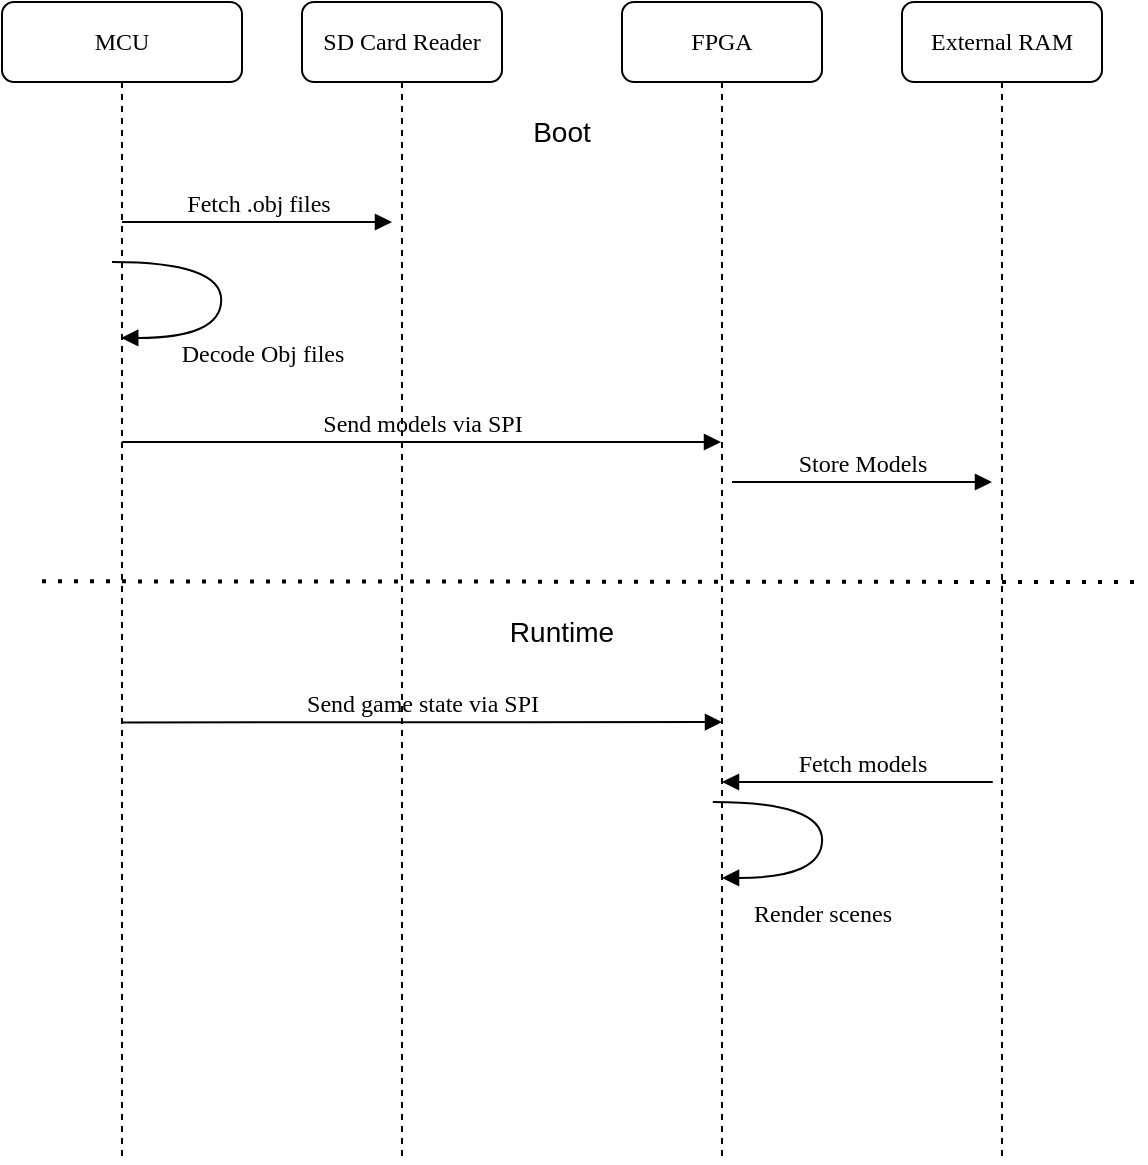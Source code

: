 <mxfile version="24.8.4">
  <diagram name="Page-1" id="13e1069c-82ec-6db2-03f1-153e76fe0fe0">
    <mxGraphModel dx="1120" dy="614" grid="1" gridSize="10" guides="1" tooltips="1" connect="1" arrows="1" fold="1" page="1" pageScale="1" pageWidth="1100" pageHeight="850" background="none" math="0" shadow="0">
      <root>
        <mxCell id="0" />
        <mxCell id="1" parent="0" />
        <mxCell id="7baba1c4bc27f4b0-2" value="SD Card Reader" style="shape=umlLifeline;perimeter=lifelinePerimeter;whiteSpace=wrap;html=1;container=1;collapsible=0;recursiveResize=0;outlineConnect=0;rounded=1;shadow=0;comic=0;labelBackgroundColor=none;strokeWidth=1;fontFamily=Verdana;fontSize=12;align=center;" parent="1" vertex="1">
          <mxGeometry x="240" y="70" width="100" height="580" as="geometry" />
        </mxCell>
        <mxCell id="7baba1c4bc27f4b0-3" value="FPGA" style="shape=umlLifeline;perimeter=lifelinePerimeter;whiteSpace=wrap;html=1;container=1;collapsible=0;recursiveResize=0;outlineConnect=0;rounded=1;shadow=0;comic=0;labelBackgroundColor=none;strokeWidth=1;fontFamily=Verdana;fontSize=12;align=center;" parent="1" vertex="1">
          <mxGeometry x="400" y="70" width="100" height="580" as="geometry" />
        </mxCell>
        <mxCell id="7baba1c4bc27f4b0-17" value="Store Models" style="html=1;verticalAlign=bottom;endArrow=block;labelBackgroundColor=none;fontFamily=Verdana;fontSize=12;edgeStyle=elbowEdgeStyle;elbow=vertical;" parent="7baba1c4bc27f4b0-3" edge="1">
          <mxGeometry relative="1" as="geometry">
            <mxPoint x="55" y="240" as="sourcePoint" />
            <Array as="points">
              <mxPoint x="60" y="240" />
            </Array>
            <mxPoint x="185" y="240" as="targetPoint" />
          </mxGeometry>
        </mxCell>
        <mxCell id="fvFxdr-nXiMd2g-uTpJc-8" value="&lt;div&gt;Render scenes&lt;br&gt;&lt;/div&gt;&lt;div&gt;&lt;br&gt;&lt;/div&gt;" style="html=1;verticalAlign=bottom;endArrow=block;labelBackgroundColor=none;fontFamily=Verdana;fontSize=12;elbow=vertical;edgeStyle=orthogonalEdgeStyle;curved=1;entryX=1;entryY=0.286;entryPerimeter=0;exitX=1.038;exitY=0.345;exitPerimeter=0;" edge="1" parent="7baba1c4bc27f4b0-3">
          <mxGeometry x="0.299" y="42" relative="1" as="geometry">
            <mxPoint x="45.41" y="400.03" as="sourcePoint" />
            <mxPoint x="50.03" y="437.95" as="targetPoint" />
            <Array as="points">
              <mxPoint x="100.03" y="399.93" />
              <mxPoint x="100.03" y="437.93" />
            </Array>
            <mxPoint as="offset" />
          </mxGeometry>
        </mxCell>
        <mxCell id="fvFxdr-nXiMd2g-uTpJc-9" value="&lt;div&gt;Fetch models&lt;/div&gt;" style="html=1;verticalAlign=bottom;endArrow=block;labelBackgroundColor=none;fontFamily=Verdana;fontSize=12;edgeStyle=elbowEdgeStyle;elbow=vertical;" edge="1" parent="7baba1c4bc27f4b0-3">
          <mxGeometry x="0.391" relative="1" as="geometry">
            <mxPoint x="100.19" y="390" as="sourcePoint" />
            <Array as="points">
              <mxPoint x="190" y="390" />
            </Array>
            <mxPoint x="50.0" y="390" as="targetPoint" />
            <mxPoint as="offset" />
          </mxGeometry>
        </mxCell>
        <mxCell id="7baba1c4bc27f4b0-4" value="External RAM" style="shape=umlLifeline;perimeter=lifelinePerimeter;whiteSpace=wrap;html=1;container=1;collapsible=0;recursiveResize=0;outlineConnect=0;rounded=1;shadow=0;comic=0;labelBackgroundColor=none;strokeWidth=1;fontFamily=Verdana;fontSize=12;align=center;" parent="1" vertex="1">
          <mxGeometry x="540" y="70" width="100" height="580" as="geometry" />
        </mxCell>
        <mxCell id="7baba1c4bc27f4b0-8" value="MCU" style="shape=umlLifeline;perimeter=lifelinePerimeter;whiteSpace=wrap;html=1;container=1;collapsible=0;recursiveResize=0;outlineConnect=0;rounded=1;shadow=0;comic=0;labelBackgroundColor=none;strokeWidth=1;fontFamily=Verdana;fontSize=12;align=center;" parent="1" vertex="1">
          <mxGeometry x="90" y="70" width="120" height="580" as="geometry" />
        </mxCell>
        <mxCell id="7baba1c4bc27f4b0-35" value="&lt;div&gt;Decode Obj files&lt;/div&gt;&lt;div&gt;&lt;br&gt;&lt;/div&gt;" style="html=1;verticalAlign=bottom;endArrow=block;labelBackgroundColor=none;fontFamily=Verdana;fontSize=12;elbow=vertical;edgeStyle=orthogonalEdgeStyle;curved=1;entryX=1;entryY=0.286;entryPerimeter=0;exitX=1.038;exitY=0.345;exitPerimeter=0;" parent="7baba1c4bc27f4b0-8" edge="1">
          <mxGeometry x="0.299" y="38" relative="1" as="geometry">
            <mxPoint x="55.0" y="130.03" as="sourcePoint" />
            <mxPoint x="59.62" y="167.95" as="targetPoint" />
            <Array as="points">
              <mxPoint x="109.62" y="129.93" />
              <mxPoint x="109.62" y="167.93" />
            </Array>
            <mxPoint x="20" y="-6" as="offset" />
          </mxGeometry>
        </mxCell>
        <mxCell id="fvFxdr-nXiMd2g-uTpJc-5" value="" style="endArrow=none;dashed=1;html=1;dashPattern=1 3;strokeWidth=2;rounded=0;" edge="1" parent="7baba1c4bc27f4b0-8">
          <mxGeometry width="50" height="50" relative="1" as="geometry">
            <mxPoint x="20" y="289.66" as="sourcePoint" />
            <mxPoint x="570" y="290" as="targetPoint" />
          </mxGeometry>
        </mxCell>
        <mxCell id="7baba1c4bc27f4b0-11" value="&lt;div&gt;Fetch .obj files&lt;/div&gt;" style="html=1;verticalAlign=bottom;endArrow=block;entryX=0;entryY=0;labelBackgroundColor=none;fontFamily=Verdana;fontSize=12;edgeStyle=elbowEdgeStyle;elbow=vertical;" parent="1" edge="1">
          <mxGeometry relative="1" as="geometry">
            <mxPoint x="150" y="180" as="sourcePoint" />
            <mxPoint x="285" y="180" as="targetPoint" />
          </mxGeometry>
        </mxCell>
        <mxCell id="fvFxdr-nXiMd2g-uTpJc-2" value="Send models via SPI" style="html=1;verticalAlign=bottom;endArrow=block;labelBackgroundColor=none;fontFamily=Verdana;fontSize=12;edgeStyle=elbowEdgeStyle;elbow=vertical;" edge="1" parent="1" target="7baba1c4bc27f4b0-3">
          <mxGeometry relative="1" as="geometry">
            <mxPoint x="150" y="290" as="sourcePoint" />
            <mxPoint x="285" y="290" as="targetPoint" />
          </mxGeometry>
        </mxCell>
        <mxCell id="fvFxdr-nXiMd2g-uTpJc-3" value="&lt;font style=&quot;font-size: 14px;&quot;&gt;Boot&lt;/font&gt;" style="text;html=1;align=center;verticalAlign=middle;whiteSpace=wrap;rounded=0;" vertex="1" parent="1">
          <mxGeometry x="340" y="120" width="60" height="30" as="geometry" />
        </mxCell>
        <mxCell id="fvFxdr-nXiMd2g-uTpJc-6" value="&lt;font style=&quot;font-size: 14px;&quot;&gt;Runtime&lt;/font&gt;" style="text;html=1;align=center;verticalAlign=middle;whiteSpace=wrap;rounded=0;" vertex="1" parent="1">
          <mxGeometry x="340" y="370" width="60" height="30" as="geometry" />
        </mxCell>
        <mxCell id="fvFxdr-nXiMd2g-uTpJc-7" value="Send game state via SPI" style="html=1;verticalAlign=bottom;endArrow=block;labelBackgroundColor=none;fontFamily=Verdana;fontSize=12;edgeStyle=elbowEdgeStyle;elbow=vertical;" edge="1" parent="1">
          <mxGeometry relative="1" as="geometry">
            <mxPoint x="150" y="430.21" as="sourcePoint" />
            <mxPoint x="450" y="430.21" as="targetPoint" />
          </mxGeometry>
        </mxCell>
      </root>
    </mxGraphModel>
  </diagram>
</mxfile>
